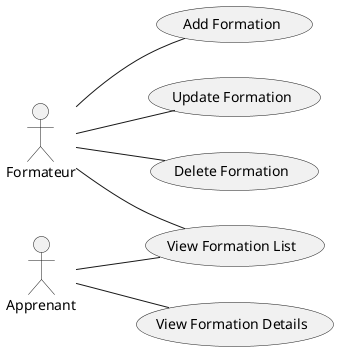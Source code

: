 @startuml
left to right direction
actor Formateur
actor Apprenant

usecase "Add Formation" as UC_AddFormation
usecase "Update Formation" as UC_UpdateFormation
usecase "Delete Formation" as UC_DeleteFormation
usecase "View Formation List" as UC_ViewList
usecase "View Formation Details" as UC_ViewDetails

Formateur -- UC_AddFormation
Formateur -- UC_UpdateFormation
Formateur -- UC_DeleteFormation
Formateur -- UC_ViewList
Apprenant -- UC_ViewList
Apprenant -- UC_ViewDetails
@enduml
